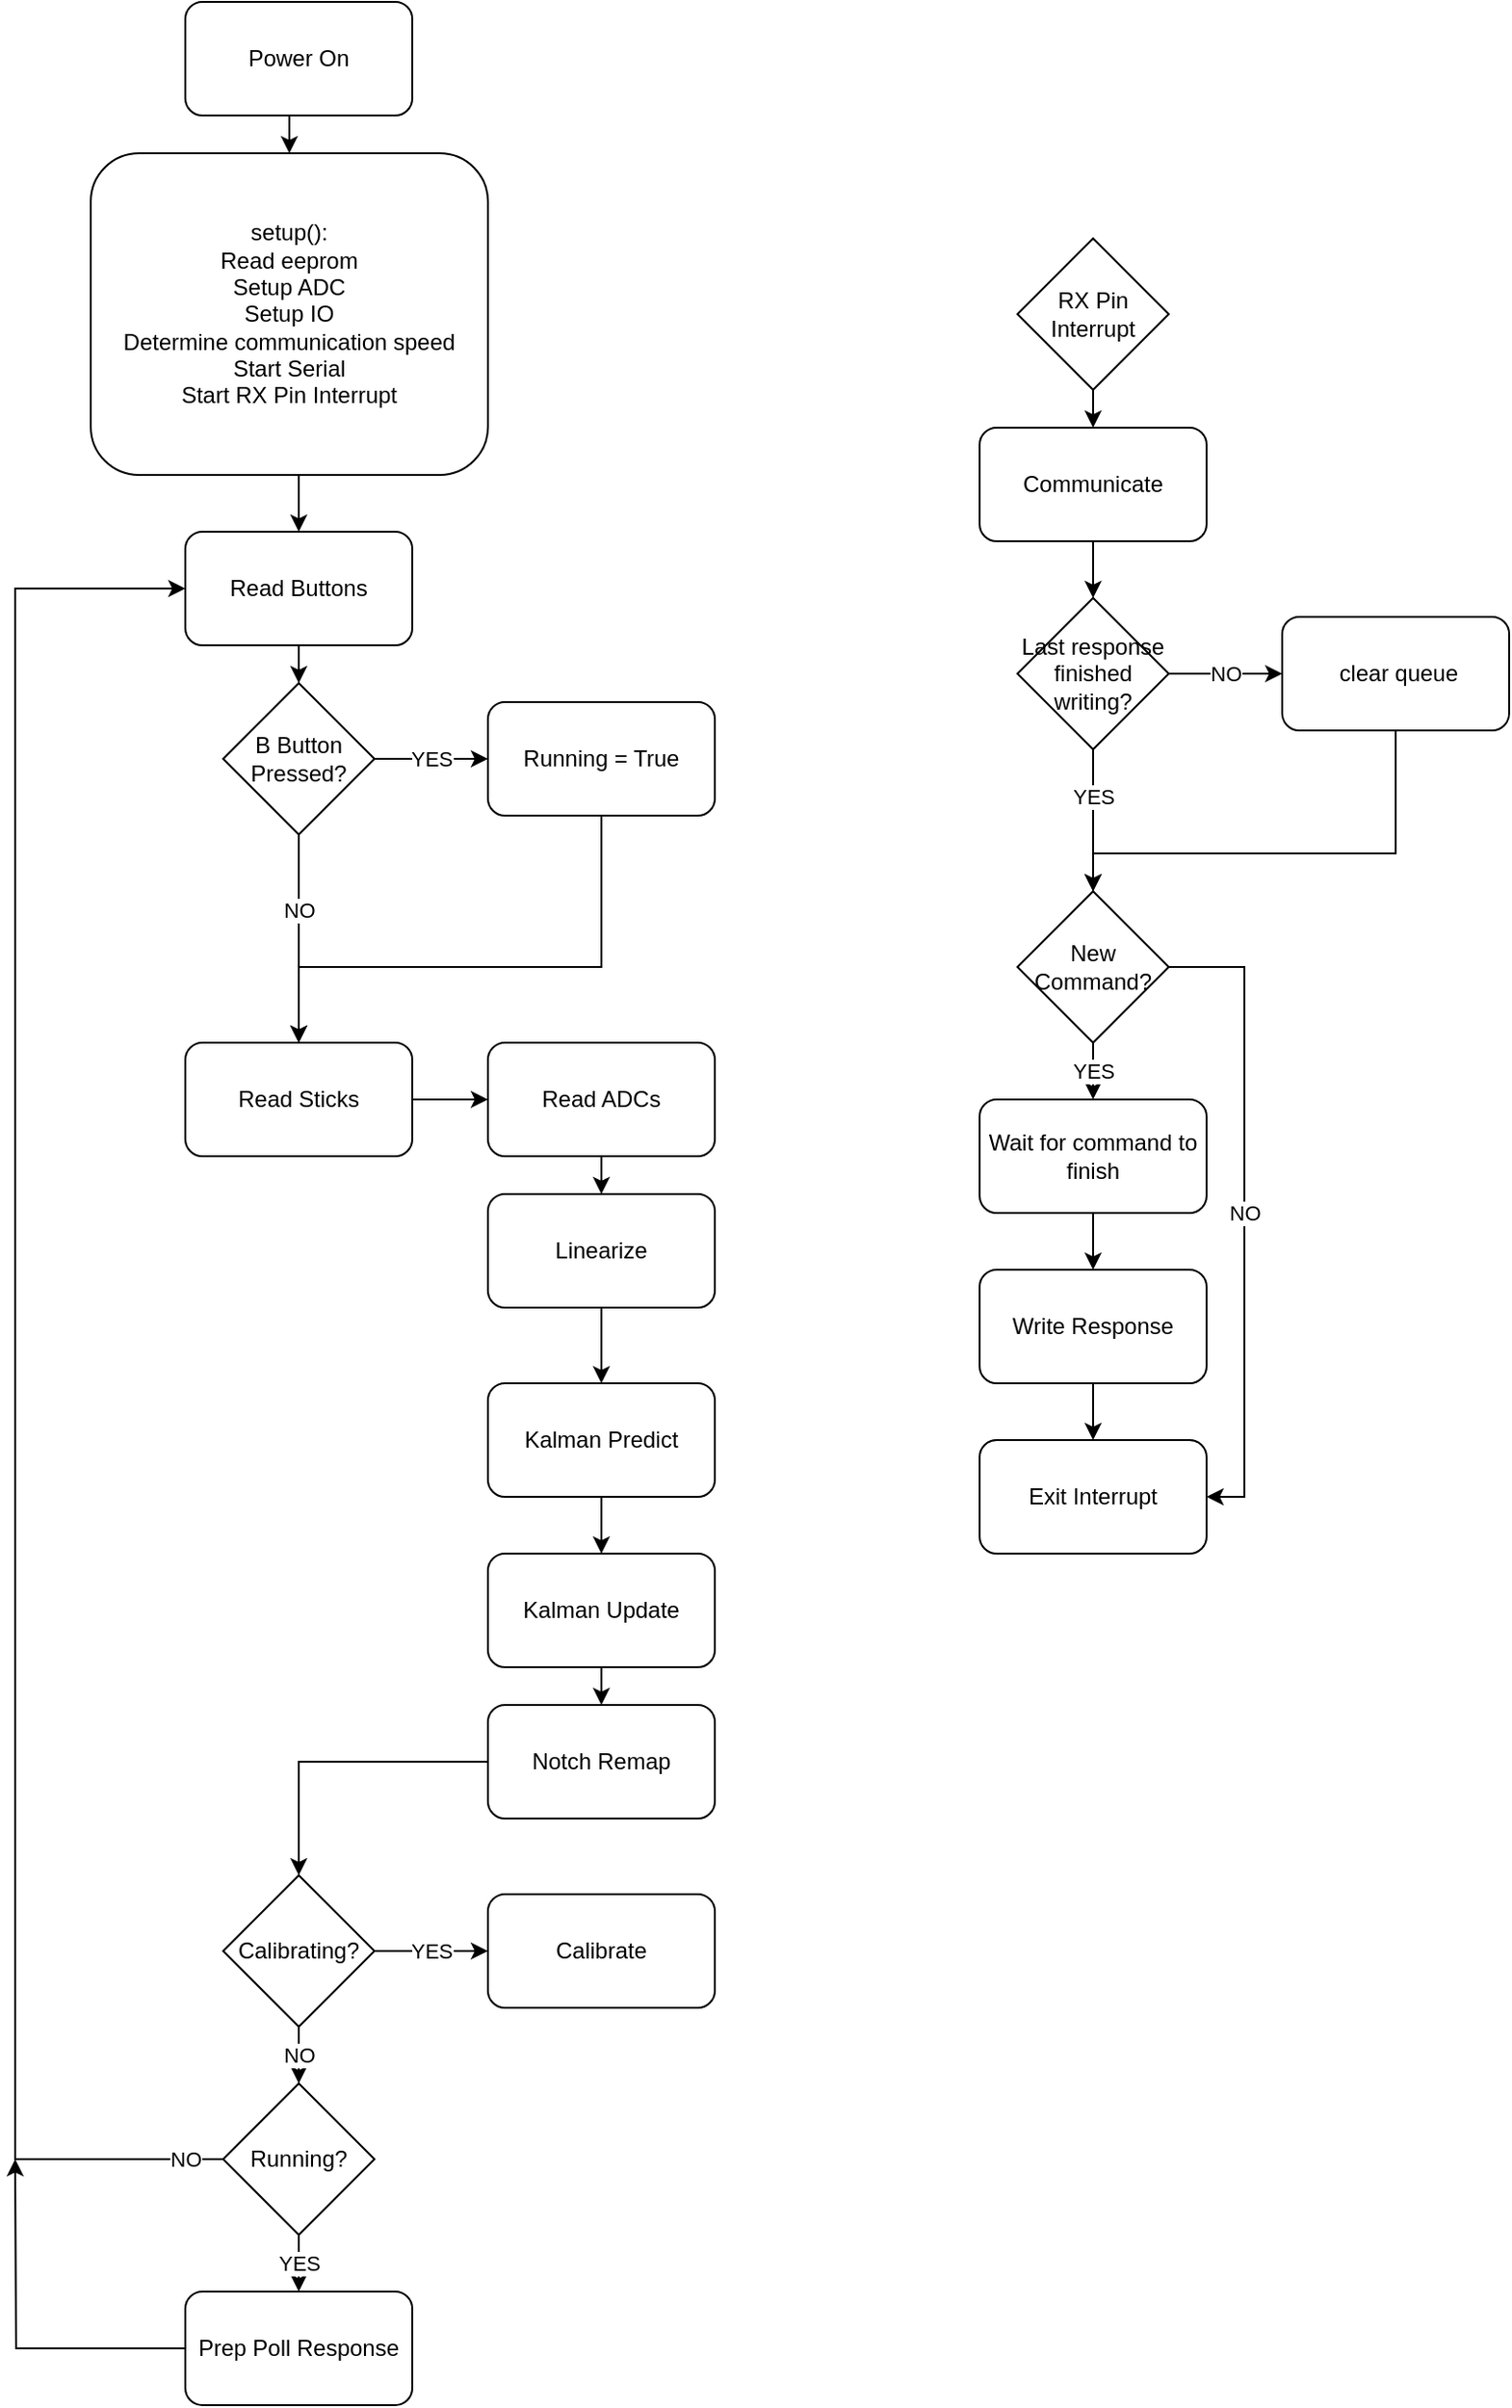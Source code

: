 <mxfile version="16.1.2" type="device"><diagram id="C5RBs43oDa-KdzZeNtuy" name="Page-1"><mxGraphModel dx="1497" dy="921" grid="1" gridSize="10" guides="1" tooltips="1" connect="1" arrows="1" fold="1" page="1" pageScale="1" pageWidth="850" pageHeight="1400" math="0" shadow="0"><root><mxCell id="WIyWlLk6GJQsqaUBKTNV-0"/><mxCell id="WIyWlLk6GJQsqaUBKTNV-1" parent="WIyWlLk6GJQsqaUBKTNV-0"/><mxCell id="0jebbwYgDAoN2FmGS8JJ-3" style="edgeStyle=orthogonalEdgeStyle;rounded=0;orthogonalLoop=1;jettySize=auto;html=1;exitX=0.5;exitY=1;exitDx=0;exitDy=0;entryX=0.5;entryY=0;entryDx=0;entryDy=0;" parent="WIyWlLk6GJQsqaUBKTNV-1" source="0jebbwYgDAoN2FmGS8JJ-0" target="0jebbwYgDAoN2FmGS8JJ-1" edge="1"><mxGeometry relative="1" as="geometry"/></mxCell><mxCell id="0jebbwYgDAoN2FmGS8JJ-0" value="Power On" style="rounded=1;whiteSpace=wrap;html=1;" parent="WIyWlLk6GJQsqaUBKTNV-1" vertex="1"><mxGeometry x="130" y="40" width="120" height="60" as="geometry"/></mxCell><mxCell id="6J4VlCVs7QtbEeNS8106-21" style="edgeStyle=orthogonalEdgeStyle;rounded=0;orthogonalLoop=1;jettySize=auto;html=1;exitX=0.5;exitY=1;exitDx=0;exitDy=0;entryX=0.5;entryY=0;entryDx=0;entryDy=0;" parent="WIyWlLk6GJQsqaUBKTNV-1" source="0jebbwYgDAoN2FmGS8JJ-1" target="6J4VlCVs7QtbEeNS8106-19" edge="1"><mxGeometry relative="1" as="geometry"/></mxCell><mxCell id="0jebbwYgDAoN2FmGS8JJ-1" value="setup():&lt;br&gt;Read eeprom&lt;br&gt;Setup ADC&lt;br&gt;Setup IO&lt;br&gt;Determine communication speed&lt;br&gt;Start Serial&lt;br&gt;Start RX Pin Interrupt" style="rounded=1;whiteSpace=wrap;html=1;" parent="WIyWlLk6GJQsqaUBKTNV-1" vertex="1"><mxGeometry x="80" y="120" width="210" height="170" as="geometry"/></mxCell><mxCell id="iKhLAJxOBIBw1GQxqQ_M-37" style="edgeStyle=orthogonalEdgeStyle;rounded=0;orthogonalLoop=1;jettySize=auto;html=1;exitX=0.5;exitY=1;exitDx=0;exitDy=0;entryX=0.5;entryY=0;entryDx=0;entryDy=0;" parent="WIyWlLk6GJQsqaUBKTNV-1" source="6J4VlCVs7QtbEeNS8106-5" target="iKhLAJxOBIBw1GQxqQ_M-25" edge="1"><mxGeometry relative="1" as="geometry"/></mxCell><mxCell id="6J4VlCVs7QtbEeNS8106-5" value="Write Response" style="rounded=1;whiteSpace=wrap;html=1;" parent="WIyWlLk6GJQsqaUBKTNV-1" vertex="1"><mxGeometry x="550" y="710" width="120" height="60" as="geometry"/></mxCell><mxCell id="6J4VlCVs7QtbEeNS8106-34" style="edgeStyle=orthogonalEdgeStyle;rounded=0;orthogonalLoop=1;jettySize=auto;html=1;exitX=0.5;exitY=1;exitDx=0;exitDy=0;entryX=0.5;entryY=0;entryDx=0;entryDy=0;" parent="WIyWlLk6GJQsqaUBKTNV-1" source="6J4VlCVs7QtbEeNS8106-15" target="6J4VlCVs7QtbEeNS8106-33" edge="1"><mxGeometry relative="1" as="geometry"/></mxCell><mxCell id="6J4VlCVs7QtbEeNS8106-15" value="Linearize" style="rounded=1;whiteSpace=wrap;html=1;" parent="WIyWlLk6GJQsqaUBKTNV-1" vertex="1"><mxGeometry x="290" y="670" width="120" height="60" as="geometry"/></mxCell><mxCell id="iKhLAJxOBIBw1GQxqQ_M-12" style="edgeStyle=orthogonalEdgeStyle;rounded=0;orthogonalLoop=1;jettySize=auto;html=1;exitX=0.5;exitY=1;exitDx=0;exitDy=0;entryX=0.5;entryY=0;entryDx=0;entryDy=0;" parent="WIyWlLk6GJQsqaUBKTNV-1" source="6J4VlCVs7QtbEeNS8106-19" target="iKhLAJxOBIBw1GQxqQ_M-10" edge="1"><mxGeometry relative="1" as="geometry"/></mxCell><mxCell id="6J4VlCVs7QtbEeNS8106-19" value="Read Buttons" style="rounded=1;whiteSpace=wrap;html=1;" parent="WIyWlLk6GJQsqaUBKTNV-1" vertex="1"><mxGeometry x="130" y="320" width="120" height="60" as="geometry"/></mxCell><mxCell id="iKhLAJxOBIBw1GQxqQ_M-20" style="edgeStyle=orthogonalEdgeStyle;rounded=0;orthogonalLoop=1;jettySize=auto;html=1;exitX=1;exitY=0.5;exitDx=0;exitDy=0;entryX=0;entryY=0.5;entryDx=0;entryDy=0;" parent="WIyWlLk6GJQsqaUBKTNV-1" source="6J4VlCVs7QtbEeNS8106-20" target="iKhLAJxOBIBw1GQxqQ_M-18" edge="1"><mxGeometry relative="1" as="geometry"/></mxCell><mxCell id="6J4VlCVs7QtbEeNS8106-20" value="Read Sticks" style="rounded=1;whiteSpace=wrap;html=1;" parent="WIyWlLk6GJQsqaUBKTNV-1" vertex="1"><mxGeometry x="130" y="590" width="120" height="60" as="geometry"/></mxCell><mxCell id="6J4VlCVs7QtbEeNS8106-37" style="edgeStyle=orthogonalEdgeStyle;rounded=0;orthogonalLoop=1;jettySize=auto;html=1;exitX=0.5;exitY=1;exitDx=0;exitDy=0;entryX=0.5;entryY=0;entryDx=0;entryDy=0;" parent="WIyWlLk6GJQsqaUBKTNV-1" source="6J4VlCVs7QtbEeNS8106-33" target="6J4VlCVs7QtbEeNS8106-36" edge="1"><mxGeometry relative="1" as="geometry"/></mxCell><mxCell id="6J4VlCVs7QtbEeNS8106-33" value="Kalman Predict" style="rounded=1;whiteSpace=wrap;html=1;" parent="WIyWlLk6GJQsqaUBKTNV-1" vertex="1"><mxGeometry x="290" y="770" width="120" height="60" as="geometry"/></mxCell><mxCell id="6J4VlCVs7QtbEeNS8106-47" style="edgeStyle=orthogonalEdgeStyle;rounded=0;orthogonalLoop=1;jettySize=auto;html=1;exitX=0.5;exitY=1;exitDx=0;exitDy=0;entryX=0.5;entryY=0;entryDx=0;entryDy=0;" parent="WIyWlLk6GJQsqaUBKTNV-1" source="6J4VlCVs7QtbEeNS8106-36" target="6J4VlCVs7QtbEeNS8106-46" edge="1"><mxGeometry relative="1" as="geometry"/></mxCell><mxCell id="6J4VlCVs7QtbEeNS8106-36" value="Kalman Update" style="rounded=1;whiteSpace=wrap;html=1;" parent="WIyWlLk6GJQsqaUBKTNV-1" vertex="1"><mxGeometry x="290" y="860" width="120" height="60" as="geometry"/></mxCell><mxCell id="-W7UBuccBHC_MRFIsfB7-5" style="edgeStyle=orthogonalEdgeStyle;rounded=0;orthogonalLoop=1;jettySize=auto;html=1;exitX=0;exitY=0.5;exitDx=0;exitDy=0;" parent="WIyWlLk6GJQsqaUBKTNV-1" source="6J4VlCVs7QtbEeNS8106-38" edge="1"><mxGeometry relative="1" as="geometry"><mxPoint x="40" y="1180" as="targetPoint"/></mxGeometry></mxCell><mxCell id="6J4VlCVs7QtbEeNS8106-38" value="Prep Poll Response" style="rounded=1;whiteSpace=wrap;html=1;" parent="WIyWlLk6GJQsqaUBKTNV-1" vertex="1"><mxGeometry x="130" y="1250" width="120" height="60" as="geometry"/></mxCell><mxCell id="iKhLAJxOBIBw1GQxqQ_M-8" value="YES" style="edgeStyle=orthogonalEdgeStyle;rounded=0;orthogonalLoop=1;jettySize=auto;html=1;exitX=1;exitY=0.5;exitDx=0;exitDy=0;entryX=0;entryY=0.5;entryDx=0;entryDy=0;" parent="WIyWlLk6GJQsqaUBKTNV-1" source="6J4VlCVs7QtbEeNS8106-42" target="iKhLAJxOBIBw1GQxqQ_M-4" edge="1"><mxGeometry relative="1" as="geometry"/></mxCell><mxCell id="-W7UBuccBHC_MRFIsfB7-2" value="NO" style="edgeStyle=orthogonalEdgeStyle;rounded=0;orthogonalLoop=1;jettySize=auto;html=1;exitX=0.5;exitY=1;exitDx=0;exitDy=0;entryX=0.5;entryY=0;entryDx=0;entryDy=0;" parent="WIyWlLk6GJQsqaUBKTNV-1" source="6J4VlCVs7QtbEeNS8106-42" target="iKhLAJxOBIBw1GQxqQ_M-2" edge="1"><mxGeometry relative="1" as="geometry"/></mxCell><mxCell id="6J4VlCVs7QtbEeNS8106-42" value="Calibrating?" style="rhombus;whiteSpace=wrap;html=1;" parent="WIyWlLk6GJQsqaUBKTNV-1" vertex="1"><mxGeometry x="150" y="1030" width="80" height="80" as="geometry"/></mxCell><mxCell id="-W7UBuccBHC_MRFIsfB7-1" style="edgeStyle=orthogonalEdgeStyle;rounded=0;orthogonalLoop=1;jettySize=auto;html=1;exitX=0;exitY=0.5;exitDx=0;exitDy=0;entryX=0.5;entryY=0;entryDx=0;entryDy=0;" parent="WIyWlLk6GJQsqaUBKTNV-1" source="6J4VlCVs7QtbEeNS8106-46" target="6J4VlCVs7QtbEeNS8106-42" edge="1"><mxGeometry relative="1" as="geometry"/></mxCell><mxCell id="6J4VlCVs7QtbEeNS8106-46" value="Notch Remap" style="rounded=1;whiteSpace=wrap;html=1;" parent="WIyWlLk6GJQsqaUBKTNV-1" vertex="1"><mxGeometry x="290" y="940" width="120" height="60" as="geometry"/></mxCell><mxCell id="iKhLAJxOBIBw1GQxqQ_M-27" style="edgeStyle=orthogonalEdgeStyle;rounded=0;orthogonalLoop=1;jettySize=auto;html=1;exitX=0.5;exitY=1;exitDx=0;exitDy=0;entryX=0.5;entryY=0;entryDx=0;entryDy=0;" parent="WIyWlLk6GJQsqaUBKTNV-1" source="lpSNnUvoEKjffmYuPYzg-0" target="lpSNnUvoEKjffmYuPYzg-2" edge="1"><mxGeometry relative="1" as="geometry"/></mxCell><mxCell id="lpSNnUvoEKjffmYuPYzg-0" value="RX Pin Interrupt" style="rhombus;whiteSpace=wrap;html=1;" parent="WIyWlLk6GJQsqaUBKTNV-1" vertex="1"><mxGeometry x="570" y="165" width="80" height="80" as="geometry"/></mxCell><mxCell id="iKhLAJxOBIBw1GQxqQ_M-29" value="NO" style="edgeStyle=orthogonalEdgeStyle;rounded=0;orthogonalLoop=1;jettySize=auto;html=1;exitX=1;exitY=0.5;exitDx=0;exitDy=0;entryX=0;entryY=0.5;entryDx=0;entryDy=0;" parent="WIyWlLk6GJQsqaUBKTNV-1" source="lpSNnUvoEKjffmYuPYzg-1" target="iKhLAJxOBIBw1GQxqQ_M-23" edge="1"><mxGeometry relative="1" as="geometry"/></mxCell><mxCell id="iKhLAJxOBIBw1GQxqQ_M-30" value="YES" style="edgeStyle=orthogonalEdgeStyle;rounded=0;orthogonalLoop=1;jettySize=auto;html=1;exitX=0.5;exitY=1;exitDx=0;exitDy=0;entryX=0.5;entryY=0;entryDx=0;entryDy=0;" parent="WIyWlLk6GJQsqaUBKTNV-1" source="lpSNnUvoEKjffmYuPYzg-1" target="lpSNnUvoEKjffmYuPYzg-3" edge="1"><mxGeometry x="-0.333" relative="1" as="geometry"><mxPoint as="offset"/></mxGeometry></mxCell><mxCell id="lpSNnUvoEKjffmYuPYzg-1" value="Last response finished writing?" style="rhombus;whiteSpace=wrap;html=1;" parent="WIyWlLk6GJQsqaUBKTNV-1" vertex="1"><mxGeometry x="570" y="355" width="80" height="80" as="geometry"/></mxCell><mxCell id="iKhLAJxOBIBw1GQxqQ_M-28" style="edgeStyle=orthogonalEdgeStyle;rounded=0;orthogonalLoop=1;jettySize=auto;html=1;exitX=0.5;exitY=1;exitDx=0;exitDy=0;entryX=0.5;entryY=0;entryDx=0;entryDy=0;" parent="WIyWlLk6GJQsqaUBKTNV-1" source="lpSNnUvoEKjffmYuPYzg-2" target="lpSNnUvoEKjffmYuPYzg-1" edge="1"><mxGeometry relative="1" as="geometry"/></mxCell><mxCell id="lpSNnUvoEKjffmYuPYzg-2" value="Communicate" style="rounded=1;whiteSpace=wrap;html=1;" parent="WIyWlLk6GJQsqaUBKTNV-1" vertex="1"><mxGeometry x="550" y="265" width="120" height="60" as="geometry"/></mxCell><mxCell id="iKhLAJxOBIBw1GQxqQ_M-31" value="NO" style="edgeStyle=orthogonalEdgeStyle;rounded=0;orthogonalLoop=1;jettySize=auto;html=1;exitX=1;exitY=0.5;exitDx=0;exitDy=0;entryX=1;entryY=0.5;entryDx=0;entryDy=0;" parent="WIyWlLk6GJQsqaUBKTNV-1" source="lpSNnUvoEKjffmYuPYzg-3" target="iKhLAJxOBIBw1GQxqQ_M-25" edge="1"><mxGeometry relative="1" as="geometry"><mxPoint x="710" y="550.0" as="targetPoint"/></mxGeometry></mxCell><mxCell id="iKhLAJxOBIBw1GQxqQ_M-35" value="YES" style="edgeStyle=orthogonalEdgeStyle;rounded=0;orthogonalLoop=1;jettySize=auto;html=1;exitX=0.5;exitY=1;exitDx=0;exitDy=0;entryX=0.5;entryY=0;entryDx=0;entryDy=0;" parent="WIyWlLk6GJQsqaUBKTNV-1" source="lpSNnUvoEKjffmYuPYzg-3" target="iKhLAJxOBIBw1GQxqQ_M-26" edge="1"><mxGeometry relative="1" as="geometry"><Array as="points"><mxPoint x="610" y="620"/><mxPoint x="610" y="620"/></Array></mxGeometry></mxCell><mxCell id="lpSNnUvoEKjffmYuPYzg-3" value="New Command?" style="rhombus;whiteSpace=wrap;html=1;" parent="WIyWlLk6GJQsqaUBKTNV-1" vertex="1"><mxGeometry x="570" y="510" width="80" height="80" as="geometry"/></mxCell><mxCell id="-W7UBuccBHC_MRFIsfB7-3" value="YES" style="edgeStyle=orthogonalEdgeStyle;rounded=0;orthogonalLoop=1;jettySize=auto;html=1;exitX=0.5;exitY=1;exitDx=0;exitDy=0;entryX=0.5;entryY=0;entryDx=0;entryDy=0;" parent="WIyWlLk6GJQsqaUBKTNV-1" source="iKhLAJxOBIBw1GQxqQ_M-2" target="6J4VlCVs7QtbEeNS8106-38" edge="1"><mxGeometry relative="1" as="geometry"/></mxCell><mxCell id="-W7UBuccBHC_MRFIsfB7-4" value="NO" style="edgeStyle=orthogonalEdgeStyle;rounded=0;orthogonalLoop=1;jettySize=auto;html=1;exitX=0;exitY=0.5;exitDx=0;exitDy=0;entryX=0;entryY=0.5;entryDx=0;entryDy=0;" parent="WIyWlLk6GJQsqaUBKTNV-1" source="iKhLAJxOBIBw1GQxqQ_M-2" target="6J4VlCVs7QtbEeNS8106-19" edge="1"><mxGeometry x="-0.961" relative="1" as="geometry"><Array as="points"><mxPoint x="40" y="1180"/><mxPoint x="40" y="350"/></Array><mxPoint as="offset"/></mxGeometry></mxCell><mxCell id="iKhLAJxOBIBw1GQxqQ_M-2" value="Running?" style="rhombus;whiteSpace=wrap;html=1;" parent="WIyWlLk6GJQsqaUBKTNV-1" vertex="1"><mxGeometry x="150" y="1140" width="80" height="80" as="geometry"/></mxCell><mxCell id="iKhLAJxOBIBw1GQxqQ_M-4" value="Calibrate" style="rounded=1;whiteSpace=wrap;html=1;" parent="WIyWlLk6GJQsqaUBKTNV-1" vertex="1"><mxGeometry x="290" y="1040" width="120" height="60" as="geometry"/></mxCell><mxCell id="iKhLAJxOBIBw1GQxqQ_M-13" value="YES" style="edgeStyle=orthogonalEdgeStyle;rounded=0;orthogonalLoop=1;jettySize=auto;html=1;exitX=1;exitY=0.5;exitDx=0;exitDy=0;entryX=0;entryY=0.5;entryDx=0;entryDy=0;" parent="WIyWlLk6GJQsqaUBKTNV-1" source="iKhLAJxOBIBw1GQxqQ_M-10" target="iKhLAJxOBIBw1GQxqQ_M-11" edge="1"><mxGeometry relative="1" as="geometry"/></mxCell><mxCell id="iKhLAJxOBIBw1GQxqQ_M-14" value="NO" style="edgeStyle=orthogonalEdgeStyle;rounded=0;orthogonalLoop=1;jettySize=auto;html=1;exitX=0.5;exitY=1;exitDx=0;exitDy=0;entryX=0.5;entryY=0;entryDx=0;entryDy=0;" parent="WIyWlLk6GJQsqaUBKTNV-1" source="iKhLAJxOBIBw1GQxqQ_M-10" target="6J4VlCVs7QtbEeNS8106-20" edge="1"><mxGeometry x="-0.273" relative="1" as="geometry"><mxPoint as="offset"/></mxGeometry></mxCell><mxCell id="iKhLAJxOBIBw1GQxqQ_M-10" value="B Button Pressed?" style="rhombus;whiteSpace=wrap;html=1;" parent="WIyWlLk6GJQsqaUBKTNV-1" vertex="1"><mxGeometry x="150" y="400" width="80" height="80" as="geometry"/></mxCell><mxCell id="iKhLAJxOBIBw1GQxqQ_M-15" style="edgeStyle=orthogonalEdgeStyle;rounded=0;orthogonalLoop=1;jettySize=auto;html=1;exitX=0.5;exitY=1;exitDx=0;exitDy=0;entryX=0.5;entryY=0;entryDx=0;entryDy=0;" parent="WIyWlLk6GJQsqaUBKTNV-1" source="iKhLAJxOBIBw1GQxqQ_M-11" target="6J4VlCVs7QtbEeNS8106-20" edge="1"><mxGeometry relative="1" as="geometry"><mxPoint x="190" y="530" as="targetPoint"/><Array as="points"><mxPoint x="350" y="550"/><mxPoint x="190" y="550"/></Array></mxGeometry></mxCell><mxCell id="iKhLAJxOBIBw1GQxqQ_M-11" value="Running = True" style="rounded=1;whiteSpace=wrap;html=1;" parent="WIyWlLk6GJQsqaUBKTNV-1" vertex="1"><mxGeometry x="290" y="410" width="120" height="60" as="geometry"/></mxCell><mxCell id="iKhLAJxOBIBw1GQxqQ_M-19" style="edgeStyle=orthogonalEdgeStyle;rounded=0;orthogonalLoop=1;jettySize=auto;html=1;exitX=0.5;exitY=1;exitDx=0;exitDy=0;entryX=0.5;entryY=0;entryDx=0;entryDy=0;" parent="WIyWlLk6GJQsqaUBKTNV-1" source="iKhLAJxOBIBw1GQxqQ_M-18" target="6J4VlCVs7QtbEeNS8106-15" edge="1"><mxGeometry relative="1" as="geometry"/></mxCell><mxCell id="iKhLAJxOBIBw1GQxqQ_M-18" value="Read ADCs" style="rounded=1;whiteSpace=wrap;html=1;" parent="WIyWlLk6GJQsqaUBKTNV-1" vertex="1"><mxGeometry x="290" y="590" width="120" height="60" as="geometry"/></mxCell><mxCell id="vxBZ46x7MifCTEwtAizN-0" style="edgeStyle=orthogonalEdgeStyle;rounded=0;orthogonalLoop=1;jettySize=auto;html=1;exitX=0.5;exitY=1;exitDx=0;exitDy=0;entryX=0.5;entryY=0;entryDx=0;entryDy=0;" edge="1" parent="WIyWlLk6GJQsqaUBKTNV-1" source="iKhLAJxOBIBw1GQxqQ_M-23" target="lpSNnUvoEKjffmYuPYzg-3"><mxGeometry relative="1" as="geometry"><Array as="points"><mxPoint x="770" y="490"/><mxPoint x="610" y="490"/></Array></mxGeometry></mxCell><mxCell id="iKhLAJxOBIBw1GQxqQ_M-23" value="&amp;nbsp;clear queue" style="rounded=1;whiteSpace=wrap;html=1;" parent="WIyWlLk6GJQsqaUBKTNV-1" vertex="1"><mxGeometry x="710" y="365" width="120" height="60" as="geometry"/></mxCell><mxCell id="iKhLAJxOBIBw1GQxqQ_M-25" value="Exit Interrupt" style="rounded=1;whiteSpace=wrap;html=1;" parent="WIyWlLk6GJQsqaUBKTNV-1" vertex="1"><mxGeometry x="550" y="800" width="120" height="60" as="geometry"/></mxCell><mxCell id="vxBZ46x7MifCTEwtAizN-1" style="edgeStyle=orthogonalEdgeStyle;rounded=0;orthogonalLoop=1;jettySize=auto;html=1;exitX=0.5;exitY=1;exitDx=0;exitDy=0;entryX=0.5;entryY=0;entryDx=0;entryDy=0;" edge="1" parent="WIyWlLk6GJQsqaUBKTNV-1" source="iKhLAJxOBIBw1GQxqQ_M-26" target="6J4VlCVs7QtbEeNS8106-5"><mxGeometry relative="1" as="geometry"/></mxCell><mxCell id="iKhLAJxOBIBw1GQxqQ_M-26" value="Wait for command to finish" style="rounded=1;whiteSpace=wrap;html=1;" parent="WIyWlLk6GJQsqaUBKTNV-1" vertex="1"><mxGeometry x="550" y="620" width="120" height="60" as="geometry"/></mxCell></root></mxGraphModel></diagram></mxfile>